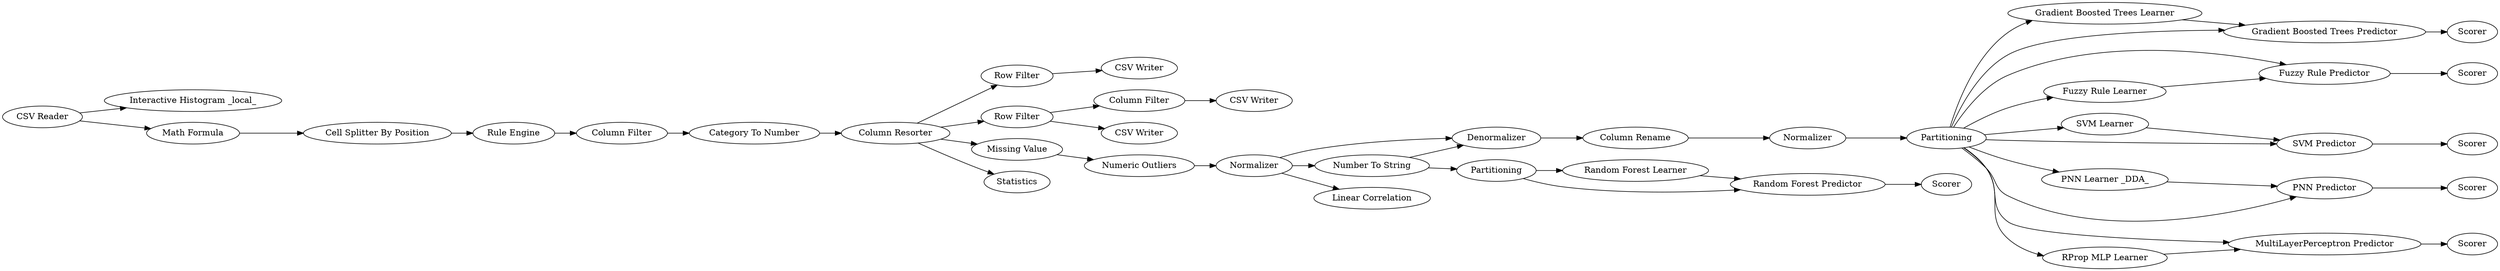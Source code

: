 digraph {
	"-3069381914954404696_35" [label="Gradient Boosted Trees Learner"]
	"-3069381914954404696_34" [label=Scorer]
	"-3069381914954404696_13" [label="Category To Number"]
	"-3069381914954404696_20" [label="Random Forest Learner"]
	"-3069381914954404696_11" [label="Column Filter"]
	"-3069381914954404696_1" [label="CSV Reader"]
	"-3069381914954404696_24" [label=Scorer]
	"-3069381914954404696_42" [label="Fuzzy Rule Predictor"]
	"-3069381914954404696_49" [label=Scorer]
	"-3069381914954404696_30" [label=Denormalizer]
	"-3069381914954404696_52" [label="Interactive Histogram _local_"]
	"-3069381914954404696_10" [label="CSV Writer"]
	"-3069381914954404696_18" [label=Partitioning]
	"-3069381914954404696_2" [label="Math Formula"]
	"-3069381914954404696_28" [label="Column Rename"]
	"-3069381914954404696_7" [label="Row Filter"]
	"-3069381914954404696_43" [label=Scorer]
	"-3069381914954404696_8" [label="Row Filter"]
	"-3069381914954404696_31" [label=Normalizer]
	"-3069381914954404696_6" [label="Column Resorter"]
	"-3069381914954404696_47" [label="SVM Learner"]
	"-3069381914954404696_32" [label="PNN Learner _DDA_"]
	"-3069381914954404696_21" [label="Random Forest Predictor"]
	"-3069381914954404696_27" [label=Scorer]
	"-3069381914954404696_9" [label="CSV Writer"]
	"-3069381914954404696_4" [label="Rule Engine"]
	"-3069381914954404696_26" [label="MultiLayerPerceptron Predictor"]
	"-3069381914954404696_33" [label="PNN Predictor"]
	"-3069381914954404696_23" [label="Number To String"]
	"-3069381914954404696_36" [label="Gradient Boosted Trees Predictor"]
	"-3069381914954404696_25" [label="RProp MLP Learner"]
	"-3069381914954404696_12" [label="CSV Writer"]
	"-3069381914954404696_17" [label=Normalizer]
	"-3069381914954404696_15" [label="Missing Value"]
	"-3069381914954404696_48" [label="SVM Predictor"]
	"-3069381914954404696_19" [label="Linear Correlation"]
	"-3069381914954404696_41" [label="Fuzzy Rule Learner"]
	"-3069381914954404696_14" [label=Statistics]
	"-3069381914954404696_3" [label="Cell Splitter By Position"]
	"-3069381914954404696_37" [label=Scorer]
	"-3069381914954404696_16" [label="Numeric Outliers"]
	"-3069381914954404696_29" [label=Partitioning]
	"-3069381914954404696_5" [label="Column Filter"]
	"-3069381914954404696_6" -> "-3069381914954404696_15"
	"-3069381914954404696_47" -> "-3069381914954404696_48"
	"-3069381914954404696_41" -> "-3069381914954404696_42"
	"-3069381914954404696_8" -> "-3069381914954404696_10"
	"-3069381914954404696_23" -> "-3069381914954404696_30"
	"-3069381914954404696_29" -> "-3069381914954404696_35"
	"-3069381914954404696_7" -> "-3069381914954404696_9"
	"-3069381914954404696_29" -> "-3069381914954404696_41"
	"-3069381914954404696_28" -> "-3069381914954404696_31"
	"-3069381914954404696_13" -> "-3069381914954404696_6"
	"-3069381914954404696_17" -> "-3069381914954404696_30"
	"-3069381914954404696_8" -> "-3069381914954404696_11"
	"-3069381914954404696_1" -> "-3069381914954404696_52"
	"-3069381914954404696_26" -> "-3069381914954404696_27"
	"-3069381914954404696_16" -> "-3069381914954404696_17"
	"-3069381914954404696_6" -> "-3069381914954404696_8"
	"-3069381914954404696_18" -> "-3069381914954404696_21"
	"-3069381914954404696_29" -> "-3069381914954404696_36"
	"-3069381914954404696_6" -> "-3069381914954404696_7"
	"-3069381914954404696_33" -> "-3069381914954404696_34"
	"-3069381914954404696_42" -> "-3069381914954404696_43"
	"-3069381914954404696_11" -> "-3069381914954404696_12"
	"-3069381914954404696_29" -> "-3069381914954404696_48"
	"-3069381914954404696_29" -> "-3069381914954404696_32"
	"-3069381914954404696_5" -> "-3069381914954404696_13"
	"-3069381914954404696_31" -> "-3069381914954404696_29"
	"-3069381914954404696_29" -> "-3069381914954404696_42"
	"-3069381914954404696_2" -> "-3069381914954404696_3"
	"-3069381914954404696_48" -> "-3069381914954404696_49"
	"-3069381914954404696_29" -> "-3069381914954404696_26"
	"-3069381914954404696_29" -> "-3069381914954404696_33"
	"-3069381914954404696_20" -> "-3069381914954404696_21"
	"-3069381914954404696_23" -> "-3069381914954404696_18"
	"-3069381914954404696_32" -> "-3069381914954404696_33"
	"-3069381914954404696_25" -> "-3069381914954404696_26"
	"-3069381914954404696_4" -> "-3069381914954404696_5"
	"-3069381914954404696_36" -> "-3069381914954404696_37"
	"-3069381914954404696_6" -> "-3069381914954404696_14"
	"-3069381914954404696_29" -> "-3069381914954404696_47"
	"-3069381914954404696_21" -> "-3069381914954404696_24"
	"-3069381914954404696_15" -> "-3069381914954404696_16"
	"-3069381914954404696_3" -> "-3069381914954404696_4"
	"-3069381914954404696_17" -> "-3069381914954404696_19"
	"-3069381914954404696_17" -> "-3069381914954404696_23"
	"-3069381914954404696_35" -> "-3069381914954404696_36"
	"-3069381914954404696_18" -> "-3069381914954404696_20"
	"-3069381914954404696_30" -> "-3069381914954404696_28"
	"-3069381914954404696_29" -> "-3069381914954404696_25"
	"-3069381914954404696_1" -> "-3069381914954404696_2"
	rankdir=LR
}

